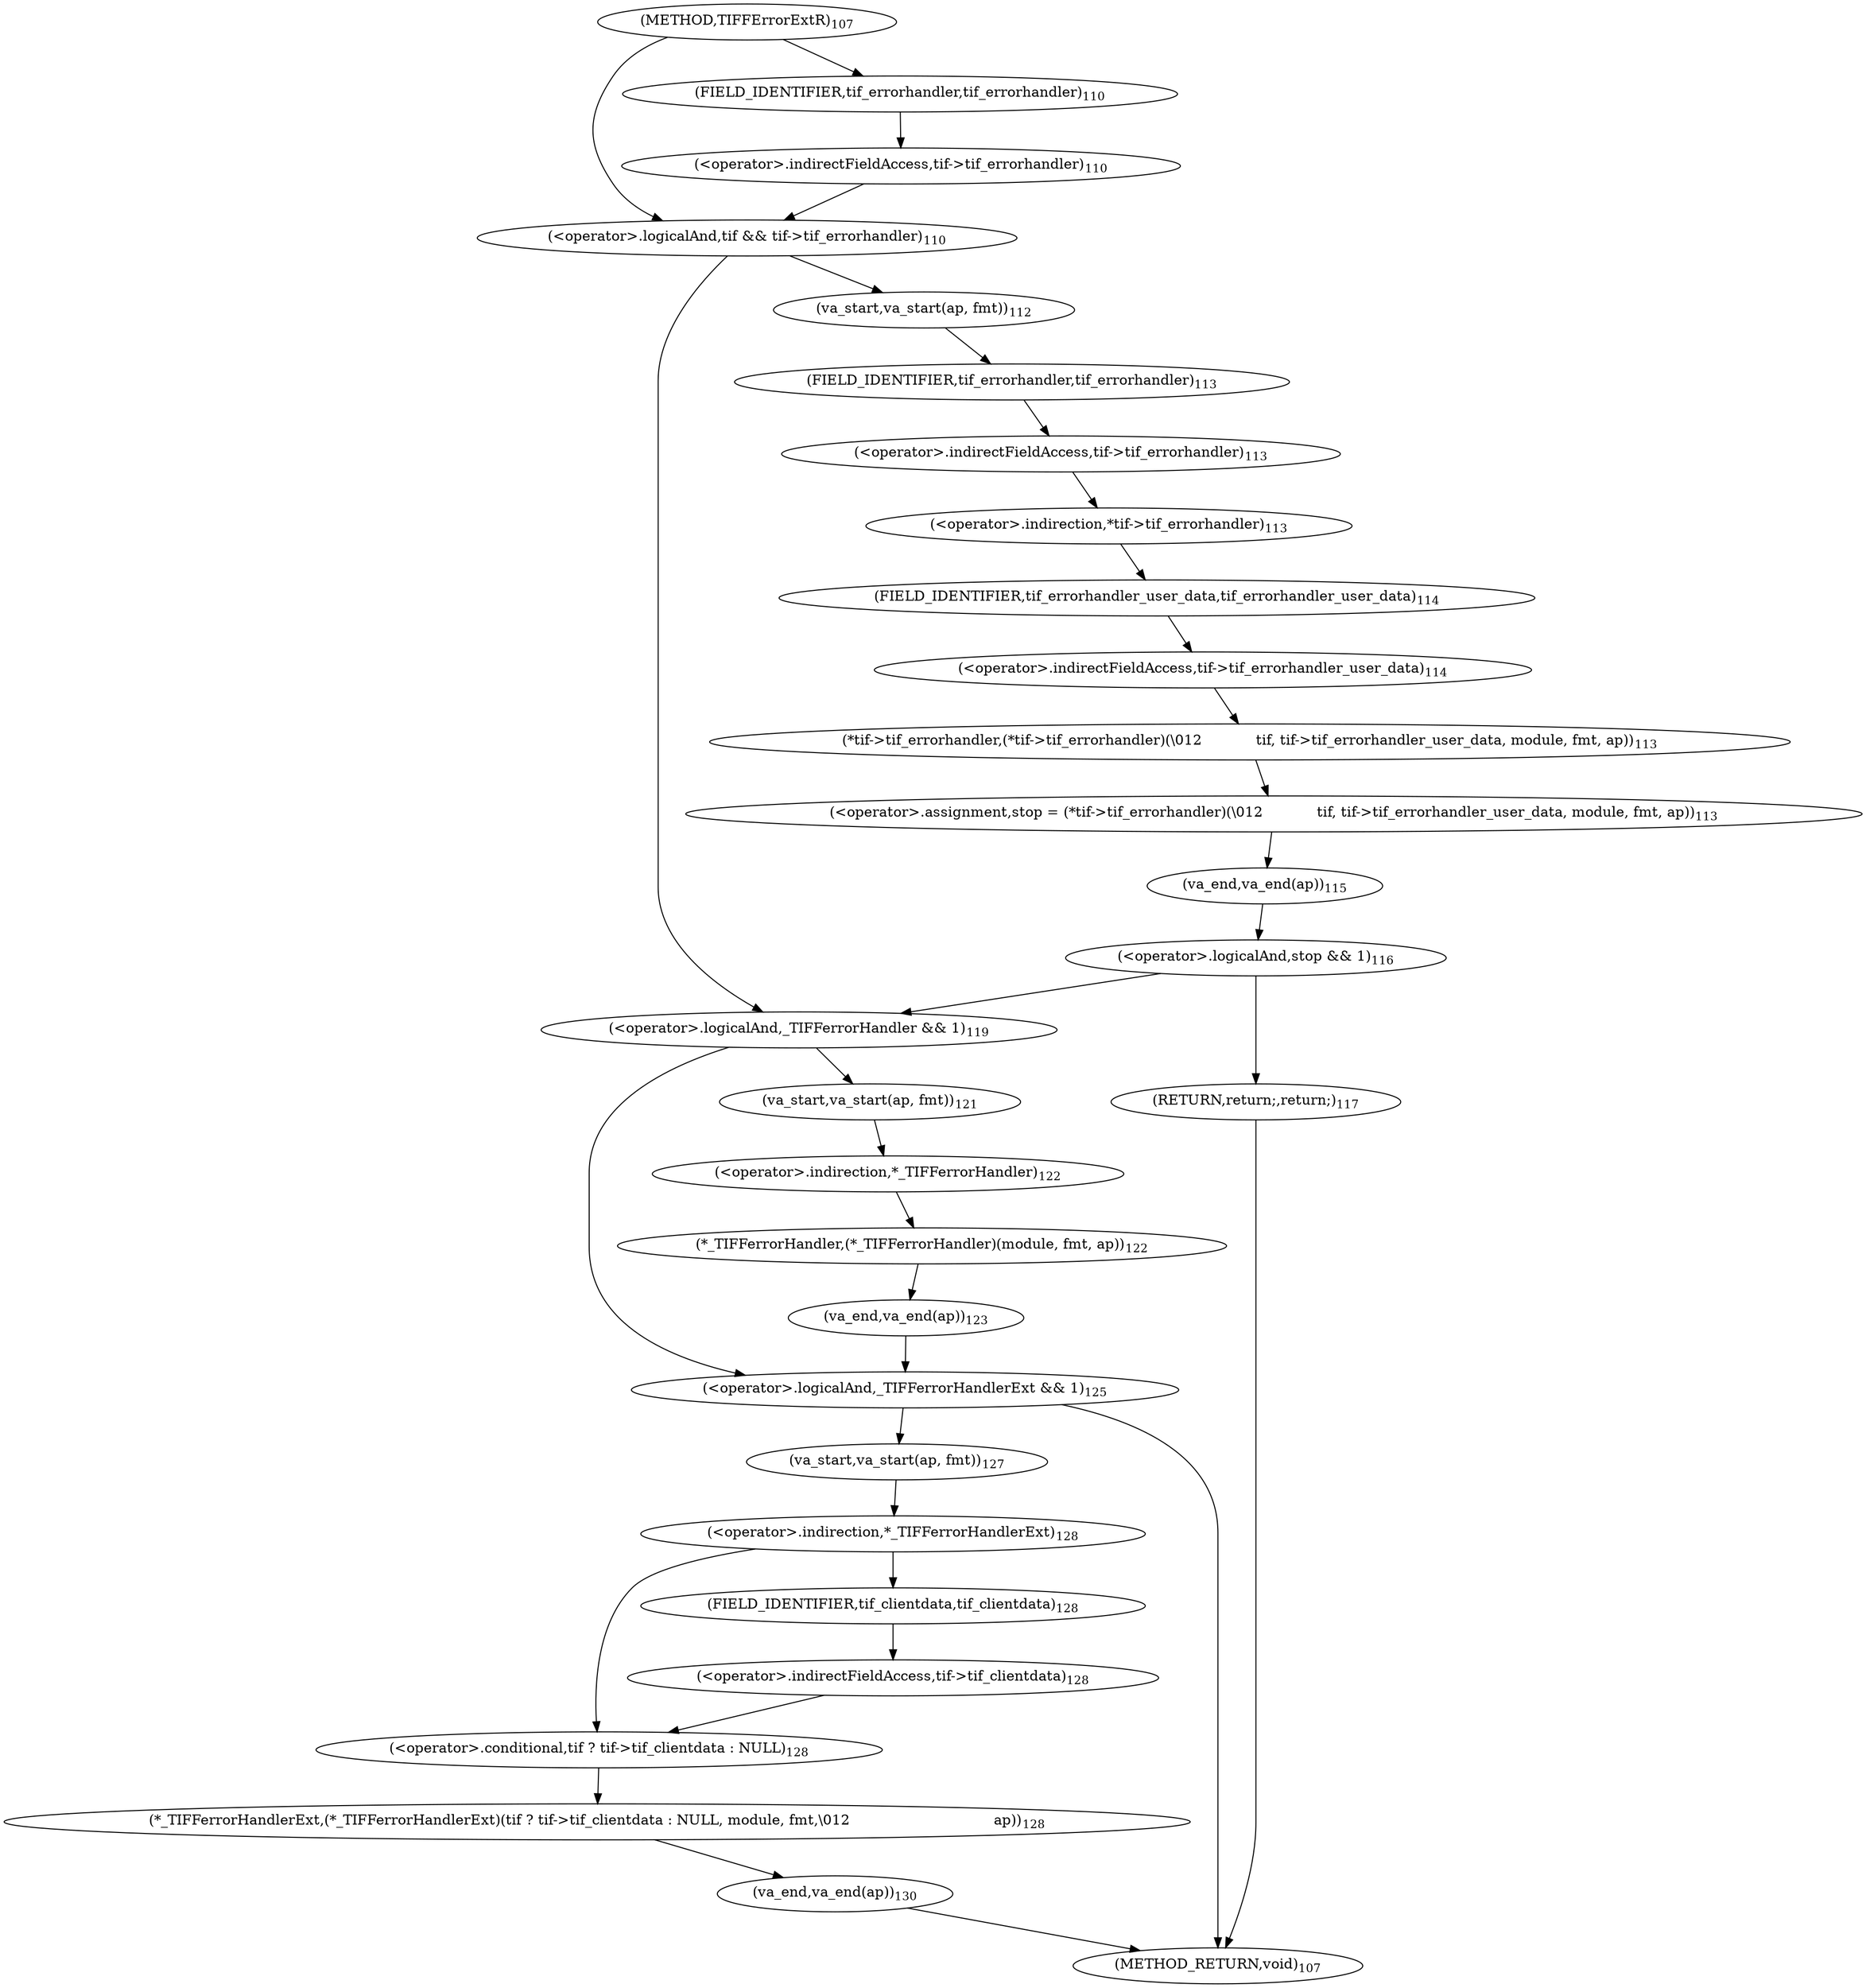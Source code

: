 digraph "TIFFErrorExtR" {  
"10835" [label = <(&lt;operator&gt;.logicalAnd,tif &amp;&amp; tif-&gt;tif_errorhandler)<SUB>110</SUB>> ]
"10868" [label = <(&lt;operator&gt;.logicalAnd,_TIFFerrorHandler &amp;&amp; 1)<SUB>119</SUB>> ]
"10884" [label = <(&lt;operator&gt;.logicalAnd,_TIFFerrorHandlerExt &amp;&amp; 1)<SUB>125</SUB>> ]
"10837" [label = <(&lt;operator&gt;.indirectFieldAccess,tif-&gt;tif_errorhandler)<SUB>110</SUB>> ]
"10841" [label = <(va_start,va_start(ap, fmt))<SUB>112</SUB>> ]
"10845" [label = <(&lt;operator&gt;.assignment,stop = (*tif-&gt;tif_errorhandler)(\012            tif, tif-&gt;tif_errorhandler_user_data, module, fmt, ap))<SUB>113</SUB>> ]
"10859" [label = <(va_end,va_end(ap))<SUB>115</SUB>> ]
"10872" [label = <(va_start,va_start(ap, fmt))<SUB>121</SUB>> ]
"10875" [label = <(*_TIFFerrorHandler,(*_TIFFerrorHandler)(module, fmt, ap))<SUB>122</SUB>> ]
"10881" [label = <(va_end,va_end(ap))<SUB>123</SUB>> ]
"10888" [label = <(va_start,va_start(ap, fmt))<SUB>127</SUB>> ]
"10891" [label = <(*_TIFFerrorHandlerExt,(*_TIFFerrorHandlerExt)(tif ? tif-&gt;tif_clientdata : NULL, module, fmt,\012                                ap))<SUB>128</SUB>> ]
"10903" [label = <(va_end,va_end(ap))<SUB>130</SUB>> ]
"10839" [label = <(FIELD_IDENTIFIER,tif_errorhandler,tif_errorhandler)<SUB>110</SUB>> ]
"10847" [label = <(*tif-&gt;tif_errorhandler,(*tif-&gt;tif_errorhandler)(\012            tif, tif-&gt;tif_errorhandler_user_data, module, fmt, ap))<SUB>113</SUB>> ]
"10862" [label = <(&lt;operator&gt;.logicalAnd,stop &amp;&amp; 1)<SUB>116</SUB>> ]
"10876" [label = <(&lt;operator&gt;.indirection,*_TIFFerrorHandler)<SUB>122</SUB>> ]
"10892" [label = <(&lt;operator&gt;.indirection,*_TIFFerrorHandlerExt)<SUB>128</SUB>> ]
"10894" [label = <(&lt;operator&gt;.conditional,tif ? tif-&gt;tif_clientdata : NULL)<SUB>128</SUB>> ]
"10848" [label = <(&lt;operator&gt;.indirection,*tif-&gt;tif_errorhandler)<SUB>113</SUB>> ]
"10853" [label = <(&lt;operator&gt;.indirectFieldAccess,tif-&gt;tif_errorhandler_user_data)<SUB>114</SUB>> ]
"10866" [label = <(RETURN,return;,return;)<SUB>117</SUB>> ]
"10896" [label = <(&lt;operator&gt;.indirectFieldAccess,tif-&gt;tif_clientdata)<SUB>128</SUB>> ]
"10849" [label = <(&lt;operator&gt;.indirectFieldAccess,tif-&gt;tif_errorhandler)<SUB>113</SUB>> ]
"10855" [label = <(FIELD_IDENTIFIER,tif_errorhandler_user_data,tif_errorhandler_user_data)<SUB>114</SUB>> ]
"10898" [label = <(FIELD_IDENTIFIER,tif_clientdata,tif_clientdata)<SUB>128</SUB>> ]
"10851" [label = <(FIELD_IDENTIFIER,tif_errorhandler,tif_errorhandler)<SUB>113</SUB>> ]
"10828" [label = <(METHOD,TIFFErrorExtR)<SUB>107</SUB>> ]
"10905" [label = <(METHOD_RETURN,void)<SUB>107</SUB>> ]
  "10835" -> "10841" 
  "10835" -> "10868" 
  "10868" -> "10872" 
  "10868" -> "10884" 
  "10884" -> "10905" 
  "10884" -> "10888" 
  "10837" -> "10835" 
  "10841" -> "10851" 
  "10845" -> "10859" 
  "10859" -> "10862" 
  "10872" -> "10876" 
  "10875" -> "10881" 
  "10881" -> "10884" 
  "10888" -> "10892" 
  "10891" -> "10903" 
  "10903" -> "10905" 
  "10839" -> "10837" 
  "10847" -> "10845" 
  "10862" -> "10866" 
  "10862" -> "10868" 
  "10876" -> "10875" 
  "10892" -> "10898" 
  "10892" -> "10894" 
  "10894" -> "10891" 
  "10848" -> "10855" 
  "10853" -> "10847" 
  "10866" -> "10905" 
  "10896" -> "10894" 
  "10849" -> "10848" 
  "10855" -> "10853" 
  "10898" -> "10896" 
  "10851" -> "10849" 
  "10828" -> "10835" 
  "10828" -> "10839" 
}
